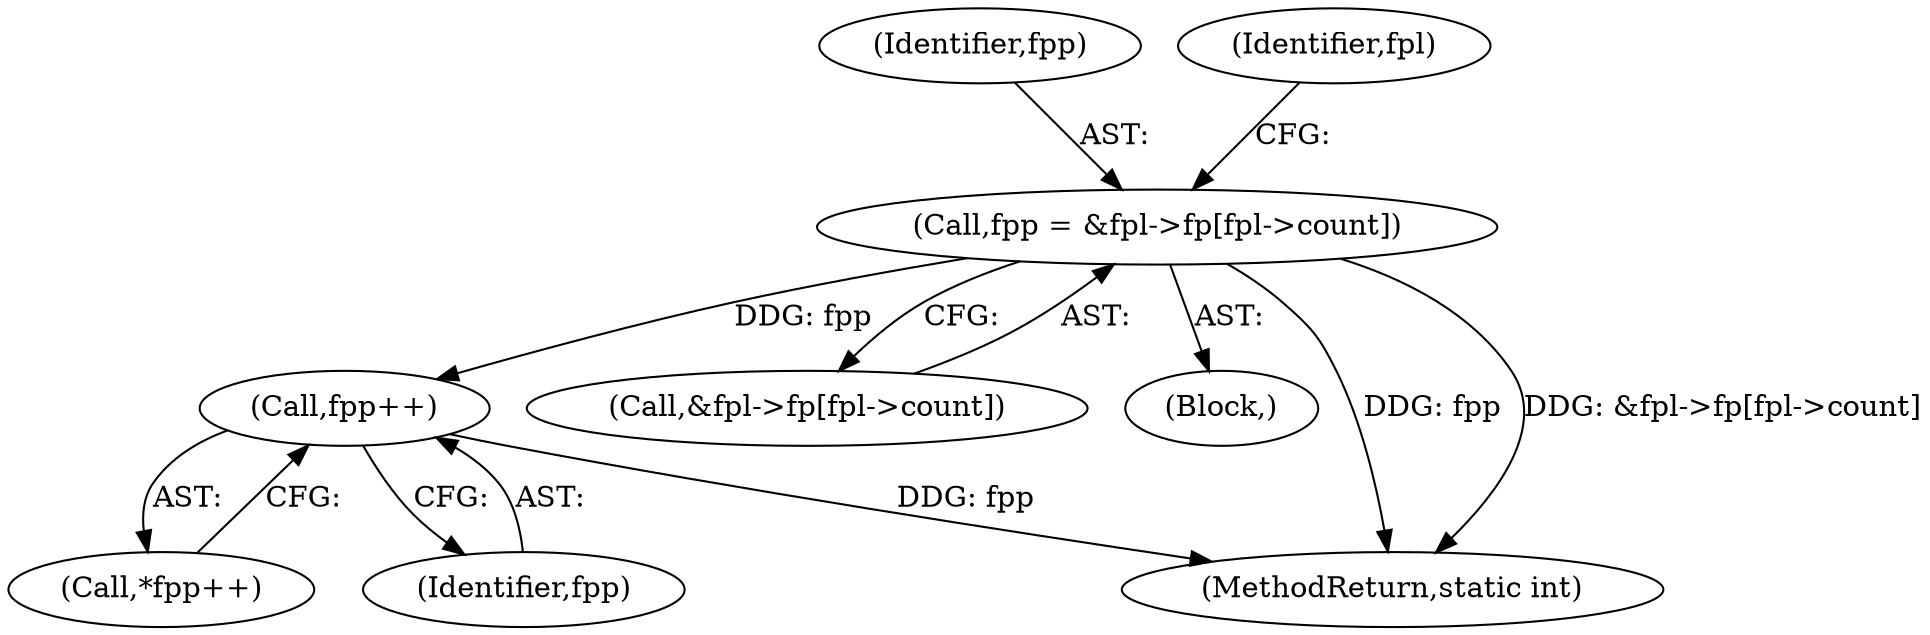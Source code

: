 digraph "0_linux_415e3d3e90ce9e18727e8843ae343eda5a58fad6_0@array" {
"1000180" [label="(Call,fpp = &fpl->fp[fpl->count])"];
"1000235" [label="(Call,fpp++)"];
"1000182" [label="(Call,&fpl->fp[fpl->count])"];
"1000180" [label="(Call,fpp = &fpl->fp[fpl->count])"];
"1000104" [label="(Block,)"];
"1000234" [label="(Call,*fpp++)"];
"1000255" [label="(MethodReturn,static int)"];
"1000235" [label="(Call,fpp++)"];
"1000236" [label="(Identifier,fpp)"];
"1000181" [label="(Identifier,fpp)"];
"1000194" [label="(Identifier,fpl)"];
"1000180" -> "1000104"  [label="AST: "];
"1000180" -> "1000182"  [label="CFG: "];
"1000181" -> "1000180"  [label="AST: "];
"1000182" -> "1000180"  [label="AST: "];
"1000194" -> "1000180"  [label="CFG: "];
"1000180" -> "1000255"  [label="DDG: fpp"];
"1000180" -> "1000255"  [label="DDG: &fpl->fp[fpl->count]"];
"1000180" -> "1000235"  [label="DDG: fpp"];
"1000235" -> "1000234"  [label="AST: "];
"1000235" -> "1000236"  [label="CFG: "];
"1000236" -> "1000235"  [label="AST: "];
"1000234" -> "1000235"  [label="CFG: "];
"1000235" -> "1000255"  [label="DDG: fpp"];
}
